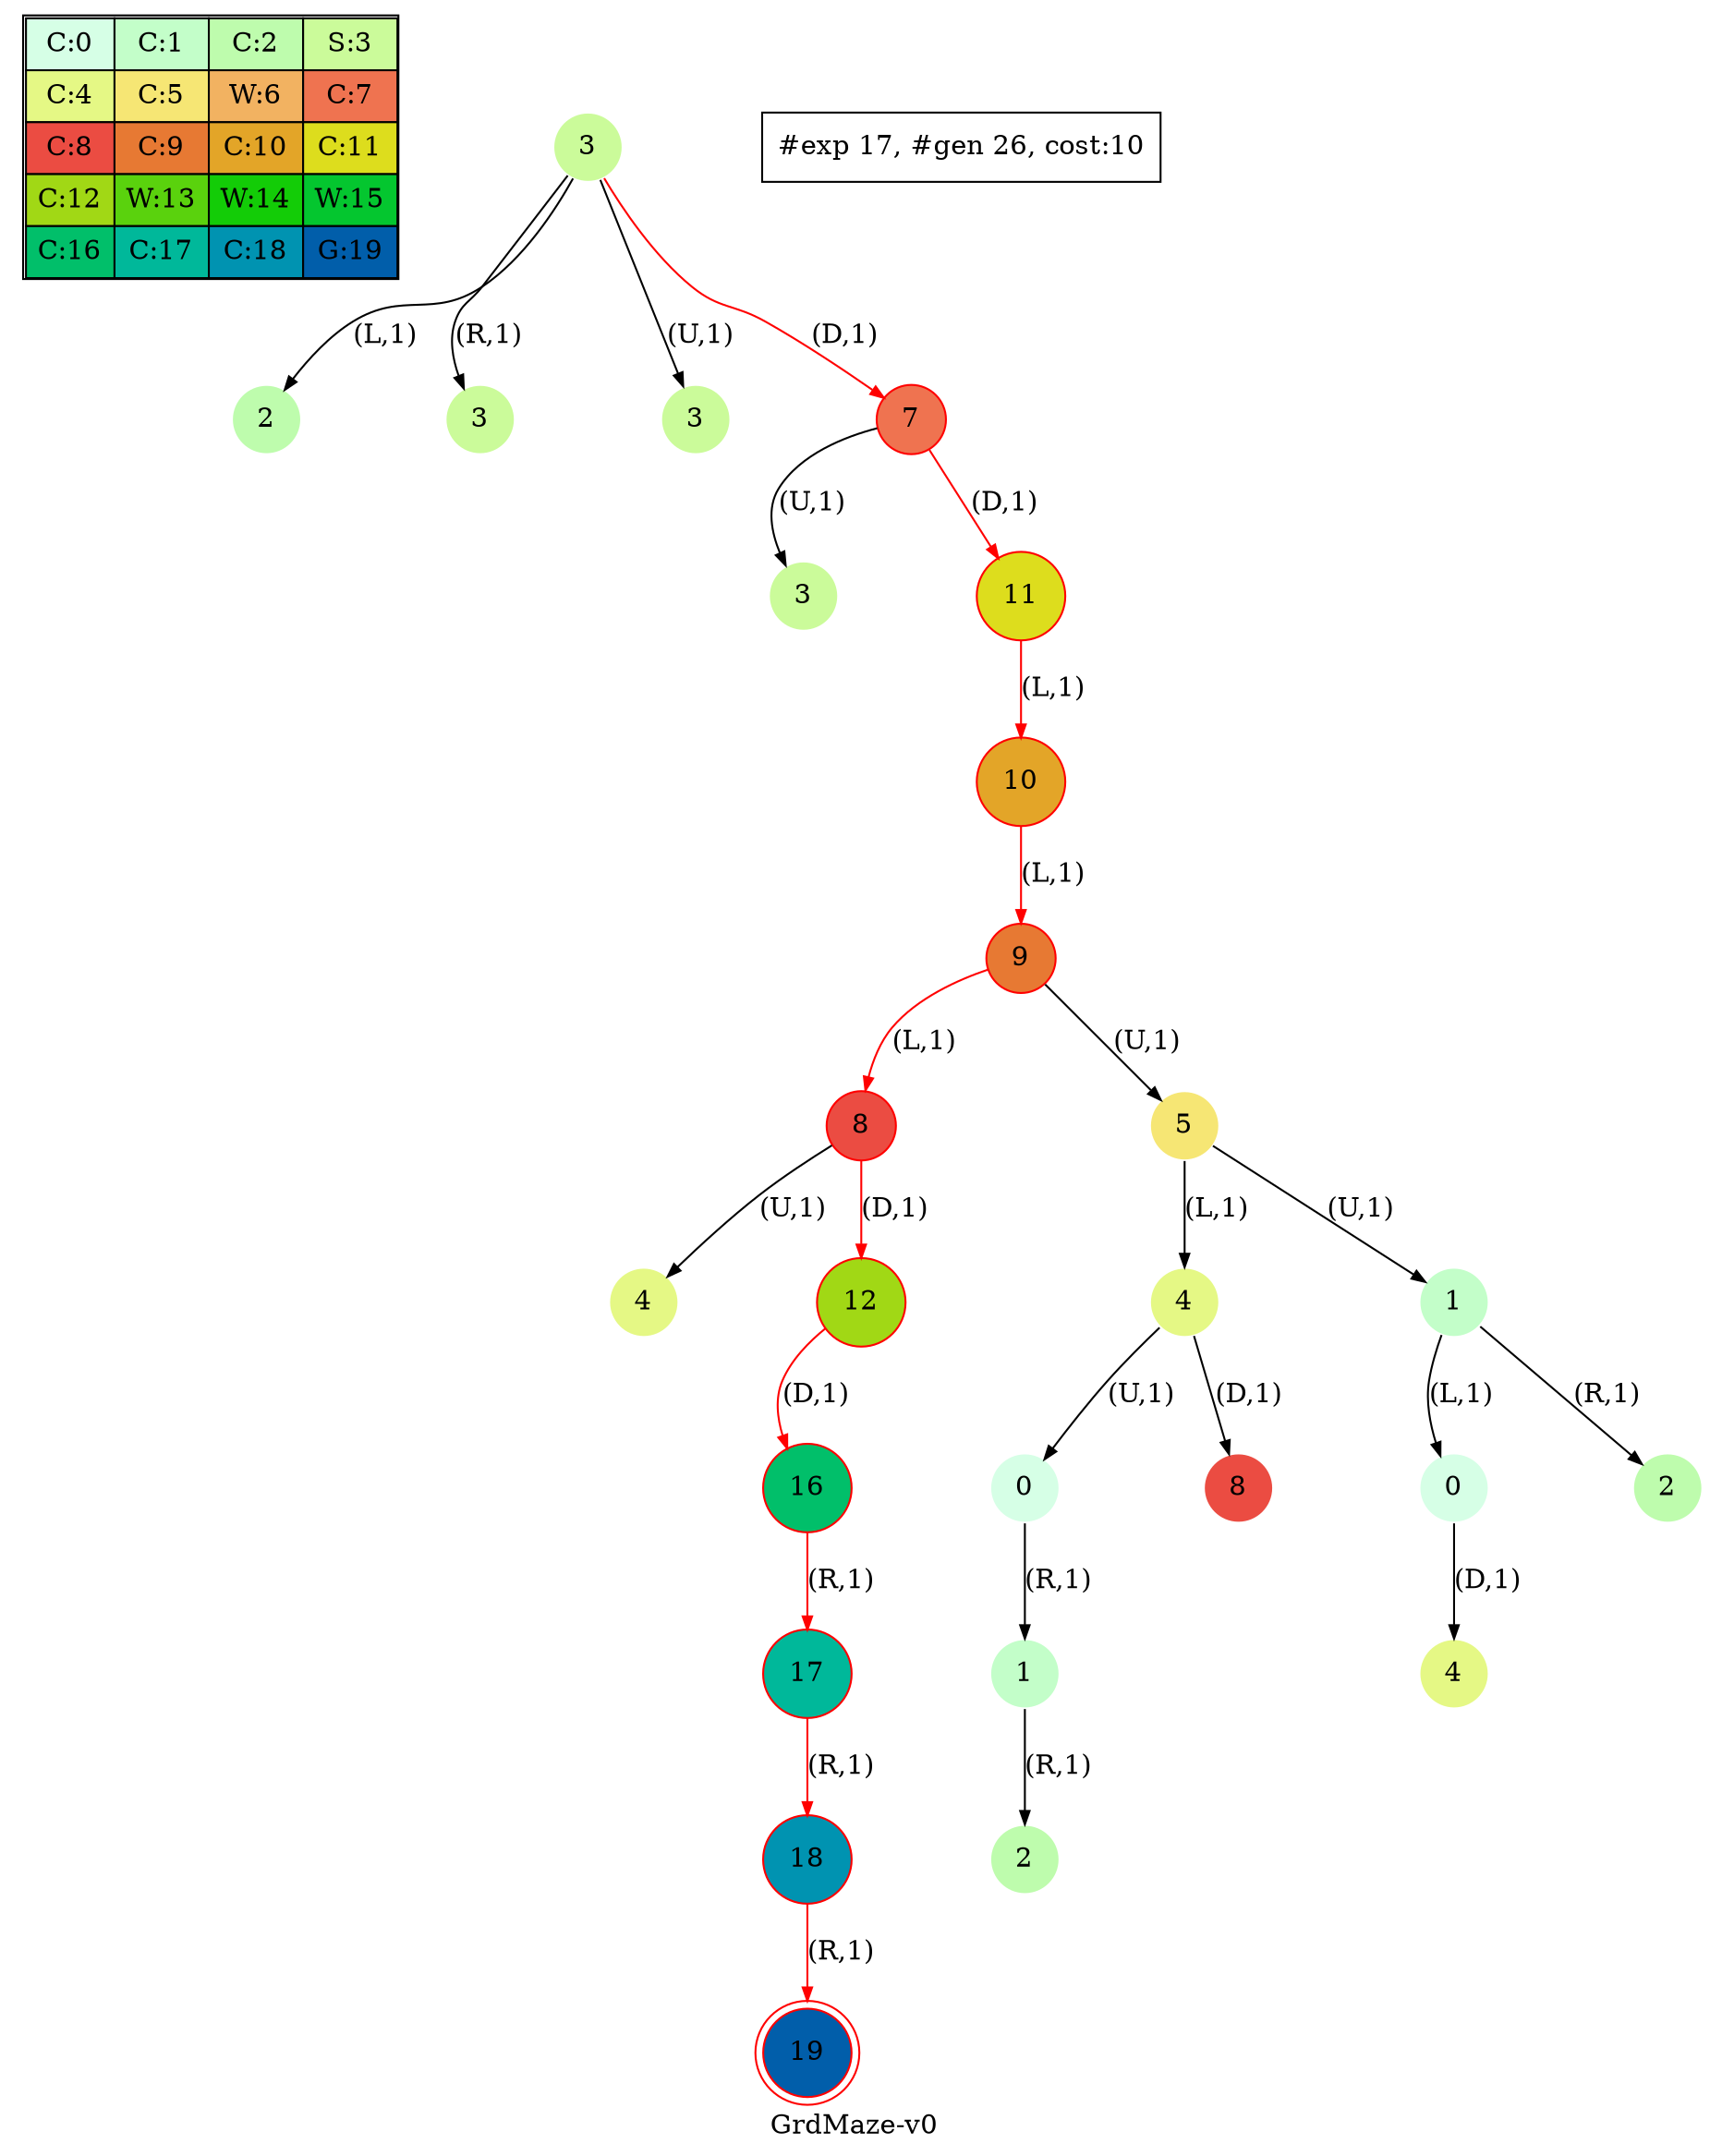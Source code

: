 digraph GrdMaze { label="GrdMaze-v0"
subgraph MAP {label=Map;map [shape=plaintext label=<<table border="1" cellpadding="5" cellspacing="0" cellborder="1"><tr><td bgcolor="0.39803922 0.15947579 0.99679532 1.        ">C:0</td><td bgcolor="0.35098039 0.23194764 0.99315867 1.        ">C:1</td><td bgcolor="0.29607843 0.31486959 0.98720184 1.        ">C:2</td><td bgcolor="0.24901961 0.38410575 0.98063477 1.        ">S:3</td></tr><tr><td bgcolor="0.19411765 0.46220388 0.97128103 1.        ">C:4</td><td bgcolor="0.14705882 0.52643216 0.96182564 1.        ">C:5</td><td bgcolor="0.09215686 0.59770746 0.94913494 1.        ">W:6</td><td bgcolor="0.0372549  0.66454018 0.93467977 1.        ">C:7</td></tr><tr><td bgcolor="0.00980392 0.71791192 0.92090552 1.        ">C:8</td><td bgcolor="0.06470588 0.77520398 0.9032472  1.        ">C:9</td><td bgcolor="0.11176471 0.81974048 0.88677369 1.        ">C:10</td><td bgcolor="0.16666667 0.8660254  0.8660254  1.        ">C:11</td></tr><tr><td bgcolor="0.21372549 0.9005867  0.84695821 1.        ">C:12</td><td bgcolor="0.26862745 0.93467977 0.82325295 1.        ">W:13</td><td bgcolor="0.32352941 0.96182564 0.79801723 1.        ">W:14</td><td bgcolor="0.37058824 0.97940977 0.77520398 1.        ">W:15</td></tr><tr><td bgcolor="0.4254902  0.99315867 0.74725253 1.        ">C:16</td><td bgcolor="0.47254902 0.99907048 0.72218645 1.        ">C:17</td><td bgcolor="0.52745098 0.99907048 0.69169844 1.        ">C:18</td><td bgcolor="0.5745098  0.99315867 0.66454018 1.        ">G:19</td></tr></table>>]} 
nodesep=1 ranksep=0.5 node [shape=circle] edge [arrowsize=0.7] 
"0_3" [label=3 style=filled color=white  fillcolor="0.24901961 0.38410575 0.98063477 1.        "]; 
"0_3.2-0" [label=2 style=filled color=white  fillcolor="0.29607843 0.31486959 0.98720184 1.        "];  "0_3" -> "0_3.2-0" [label="(L,1)" ]; 
"0_3.3-1" [label=3 style=filled color=white  fillcolor="0.24901961 0.38410575 0.98063477 1.        "];  "0_3" -> "0_3.3-1" [label="(R,1)" ]; 
"0_3.3-2" [label=3 style=filled color=white  fillcolor="0.24901961 0.38410575 0.98063477 1.        "];  "0_3" -> "0_3.3-2" [label="(U,1)" ]; 
"0_3.7-3" [label=7 style=filled color=white  fillcolor="0.0372549  0.66454018 0.93467977 1.        "color=red ];   "0_3" -> "0_3.7-3" [label="(D,1)" color=red ];  
"0_3.7.3-2" [label=3 style=filled color=white  fillcolor="0.24901961 0.38410575 0.98063477 1.        "];  "0_3.7-3" -> "0_3.7.3-2" [label="(U,1)" ]; 
"0_3.7.11-3" [label=11 style=filled color=white  fillcolor="0.16666667 0.8660254  0.8660254  1.        "color=red ];   "0_3.7-3" -> "0_3.7.11-3" [label="(D,1)" color=red ];  
"0_3.7.11.10-0" [label=10 style=filled color=white  fillcolor="0.11176471 0.81974048 0.88677369 1.        "color=red ];   "0_3.7.11-3" -> "0_3.7.11.10-0" [label="(L,1)" color=red ];  
"0_3.7.11.10.9-0" [label=9 style=filled color=white  fillcolor="0.06470588 0.77520398 0.9032472  1.        "color=red ];   "0_3.7.11.10-0" -> "0_3.7.11.10.9-0" [label="(L,1)" color=red ];  
"0_3.7.11.10.9.8-0" [label=8 style=filled color=white  fillcolor="0.00980392 0.71791192 0.92090552 1.        "color=red ];   "0_3.7.11.10.9-0" -> "0_3.7.11.10.9.8-0" [label="(L,1)" color=red ];  
"0_3.7.11.10.9.5-2" [label=5 style=filled color=white  fillcolor="0.14705882 0.52643216 0.96182564 1.        "];  "0_3.7.11.10.9-0" -> "0_3.7.11.10.9.5-2" [label="(U,1)" ]; 
"0_3.7.11.10.9.5.4-0" [label=4 style=filled color=white  fillcolor="0.19411765 0.46220388 0.97128103 1.        "];  "0_3.7.11.10.9.5-2" -> "0_3.7.11.10.9.5.4-0" [label="(L,1)" ]; 
"0_3.7.11.10.9.5.1-2" [label=1 style=filled color=white  fillcolor="0.35098039 0.23194764 0.99315867 1.        "];  "0_3.7.11.10.9.5-2" -> "0_3.7.11.10.9.5.1-2" [label="(U,1)" ]; 
"0_3.7.11.10.9.5.1.0-0" [label=0 style=filled color=white  fillcolor="0.39803922 0.15947579 0.99679532 1.        "];  "0_3.7.11.10.9.5.1-2" -> "0_3.7.11.10.9.5.1.0-0" [label="(L,1)" ]; 
"0_3.7.11.10.9.5.1.2-1" [label=2 style=filled color=white  fillcolor="0.29607843 0.31486959 0.98720184 1.        "];  "0_3.7.11.10.9.5.1-2" -> "0_3.7.11.10.9.5.1.2-1" [label="(R,1)" ]; 
"0_3.7.11.10.9.5.1.0.4-3" [label=4 style=filled color=white  fillcolor="0.19411765 0.46220388 0.97128103 1.        "];  "0_3.7.11.10.9.5.1.0-0" -> "0_3.7.11.10.9.5.1.0.4-3" [label="(D,1)" ]; 
"0_3.7.11.10.9.5.4.0-2" [label=0 style=filled color=white  fillcolor="0.39803922 0.15947579 0.99679532 1.        "];  "0_3.7.11.10.9.5.4-0" -> "0_3.7.11.10.9.5.4.0-2" [label="(U,1)" ]; 
"0_3.7.11.10.9.5.4.8-3" [label=8 style=filled color=white  fillcolor="0.00980392 0.71791192 0.92090552 1.        "];  "0_3.7.11.10.9.5.4-0" -> "0_3.7.11.10.9.5.4.8-3" [label="(D,1)" ]; 
"0_3.7.11.10.9.5.4.0.1-1" [label=1 style=filled color=white  fillcolor="0.35098039 0.23194764 0.99315867 1.        "];  "0_3.7.11.10.9.5.4.0-2" -> "0_3.7.11.10.9.5.4.0.1-1" [label="(R,1)" ]; 
"0_3.7.11.10.9.5.4.0.1.2-1" [label=2 style=filled color=white  fillcolor="0.29607843 0.31486959 0.98720184 1.        "];  "0_3.7.11.10.9.5.4.0.1-1" -> "0_3.7.11.10.9.5.4.0.1.2-1" [label="(R,1)" ]; 
"0_3.7.11.10.9.8.4-2" [label=4 style=filled color=white  fillcolor="0.19411765 0.46220388 0.97128103 1.        "];  "0_3.7.11.10.9.8-0" -> "0_3.7.11.10.9.8.4-2" [label="(U,1)" ]; 
"0_3.7.11.10.9.8.12-3" [label=12 style=filled color=white  fillcolor="0.21372549 0.9005867  0.84695821 1.        "color=red ];   "0_3.7.11.10.9.8-0" -> "0_3.7.11.10.9.8.12-3" [label="(D,1)" color=red ];  
"0_3.7.11.10.9.8.12.16-3" [label=16 style=filled color=white  fillcolor="0.4254902  0.99315867 0.74725253 1.        "color=red ];   "0_3.7.11.10.9.8.12-3" -> "0_3.7.11.10.9.8.12.16-3" [label="(D,1)" color=red ];  
"0_3.7.11.10.9.8.12.16.17-1" [label=17 style=filled color=white  fillcolor="0.47254902 0.99907048 0.72218645 1.        "color=red ];   "0_3.7.11.10.9.8.12.16-3" -> "0_3.7.11.10.9.8.12.16.17-1" [label="(R,1)" color=red ];  
"0_3.7.11.10.9.8.12.16.17.18-1" [label=18 style=filled color=white  fillcolor="0.52745098 0.99907048 0.69169844 1.        "color=red ];   "0_3.7.11.10.9.8.12.16.17-1" -> "0_3.7.11.10.9.8.12.16.17.18-1" [label="(R,1)" color=red ];  
"0_3.7.11.10.9.8.12.16.17.18.19-1" [label=19 style=filled color=red peripheries=2 fillcolor="0.5745098  0.99315867 0.66454018 1.        "color=red ];   "0_3.7.11.10.9.8.12.16.17.18-1" -> "0_3.7.11.10.9.8.12.16.17.18.19-1" [label="(R,1)" color=red ];  
 "#exp 17, #gen 26, cost:10" [ shape=box ];
}
